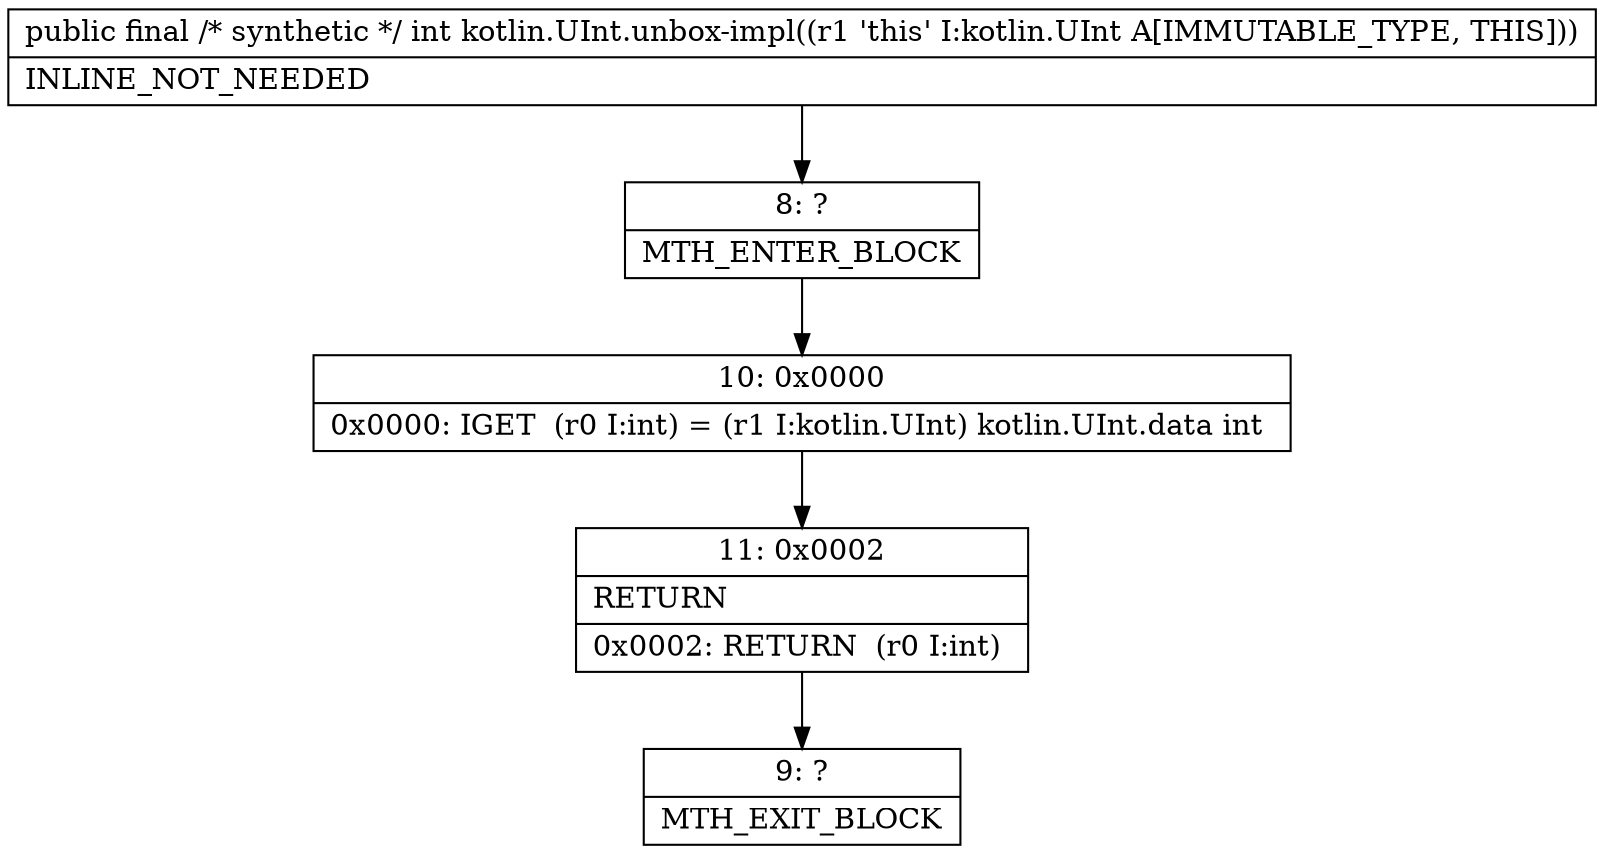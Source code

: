 digraph "CFG forkotlin.UInt.unbox\-impl()I" {
Node_8 [shape=record,label="{8\:\ ?|MTH_ENTER_BLOCK\l}"];
Node_10 [shape=record,label="{10\:\ 0x0000|0x0000: IGET  (r0 I:int) = (r1 I:kotlin.UInt) kotlin.UInt.data int \l}"];
Node_11 [shape=record,label="{11\:\ 0x0002|RETURN\l|0x0002: RETURN  (r0 I:int) \l}"];
Node_9 [shape=record,label="{9\:\ ?|MTH_EXIT_BLOCK\l}"];
MethodNode[shape=record,label="{public final \/* synthetic *\/ int kotlin.UInt.unbox\-impl((r1 'this' I:kotlin.UInt A[IMMUTABLE_TYPE, THIS]))  | INLINE_NOT_NEEDED\l}"];
MethodNode -> Node_8;Node_8 -> Node_10;
Node_10 -> Node_11;
Node_11 -> Node_9;
}

